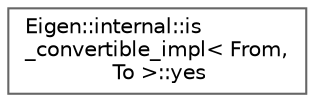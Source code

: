 digraph "类继承关系图"
{
 // LATEX_PDF_SIZE
  bgcolor="transparent";
  edge [fontname=Helvetica,fontsize=10,labelfontname=Helvetica,labelfontsize=10];
  node [fontname=Helvetica,fontsize=10,shape=box,height=0.2,width=0.4];
  rankdir="LR";
  Node0 [id="Node000000",label="Eigen::internal::is\l_convertible_impl\< From,\l To \>::yes",height=0.2,width=0.4,color="grey40", fillcolor="white", style="filled",URL="$struct_eigen_1_1internal_1_1is__convertible__impl_1_1yes.html",tooltip=" "];
}
